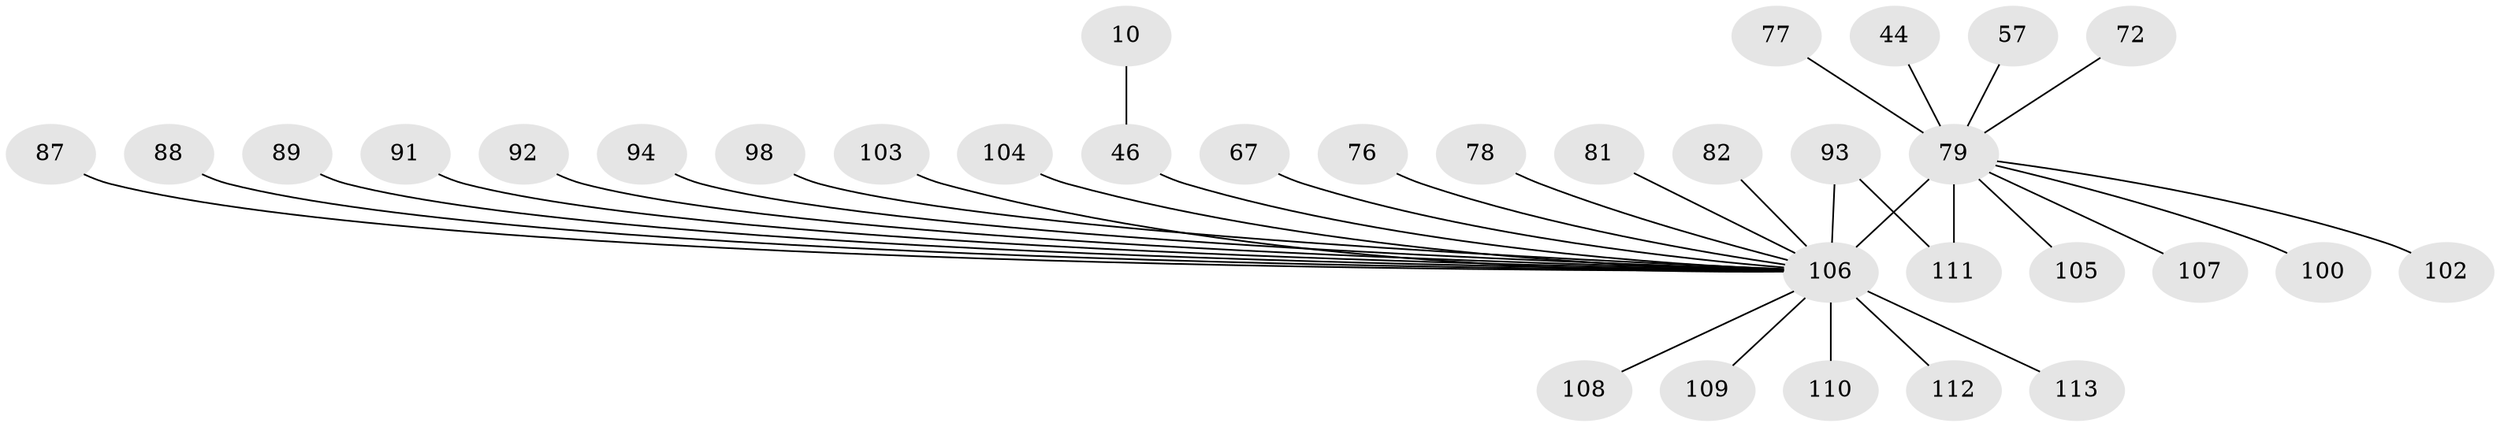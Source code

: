 // original degree distribution, {7: 0.035398230088495575, 21: 0.008849557522123894, 1: 0.4690265486725664, 19: 0.008849557522123894, 4: 0.035398230088495575, 8: 0.008849557522123894, 6: 0.04424778761061947, 3: 0.10619469026548672, 2: 0.24778761061946902, 11: 0.008849557522123894, 5: 0.017699115044247787, 12: 0.008849557522123894}
// Generated by graph-tools (version 1.1) at 2025/50/03/04/25 21:50:36]
// undirected, 33 vertices, 33 edges
graph export_dot {
graph [start="1"]
  node [color=gray90,style=filled];
  10;
  44;
  46 [super="+6"];
  57;
  67;
  72;
  76;
  77;
  78;
  79 [super="+23+50"];
  81;
  82 [super="+21"];
  87;
  88 [super="+49"];
  89;
  91;
  92 [super="+38"];
  93 [super="+22+40+47+65"];
  94;
  98;
  100 [super="+68"];
  102 [super="+13+66"];
  103;
  104;
  105;
  106 [super="+8+11+52+24+71+74+2+84+99+55+90+101+3+18+26+34+37+41+42+59+62"];
  107;
  108 [super="+86"];
  109;
  110;
  111 [super="+95+96+97+85"];
  112;
  113 [super="+60"];
  10 -- 46;
  44 -- 79;
  46 -- 106 [weight=6];
  57 -- 79;
  67 -- 106;
  72 -- 79;
  76 -- 106;
  77 -- 79;
  78 -- 106;
  79 -- 106 [weight=23];
  79 -- 100;
  79 -- 102;
  79 -- 105;
  79 -- 107;
  79 -- 111 [weight=4];
  81 -- 106;
  82 -- 106 [weight=2];
  87 -- 106;
  88 -- 106 [weight=2];
  89 -- 106;
  91 -- 106;
  92 -- 106 [weight=2];
  93 -- 111;
  93 -- 106 [weight=2];
  94 -- 106;
  98 -- 106;
  103 -- 106;
  104 -- 106;
  106 -- 108;
  106 -- 109;
  106 -- 113;
  106 -- 110;
  106 -- 112;
}

